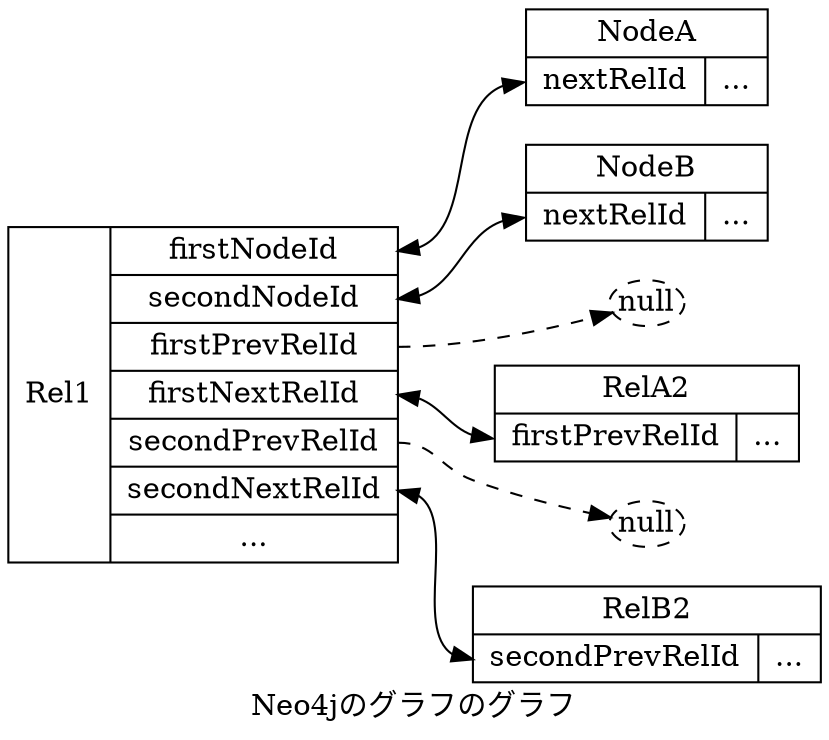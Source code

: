 digraph neo4j_graph_graph {
  graph [label = "Neo4jのグラフのグラフ", rankdir = LR]

  Rel1 [
    shape = record,
    label = "{Rel1| {<firstNode> firstNodeId|<secondNode> secondNodeId|<firstPrevRel> firstPrevRelId|<firstNextRel> firstNextRelId|<secondPrevRel> secondPrevRelId|<secondNextRel> secondNextRelId|...}}"
  ];

  NodeA [ shape = record,
    label = "NodeA|{<nextRel> nextRelId|...}"
  ];
  NodeB [
    shape = record,
    label = "NodeB|{<nextRel> nextRelId|...}"
  ];

  N1 [label = "null", style = dashed, fixedsize = true, width = 0.5, height = 0.3];
  N2 [label = "null", style = dashed, fixedsize = true, width = 0.5, height = 0.3];

  RelA2 [
    shape = record,
    label = "RelA2| {<firstPrevRel> firstPrevRelId|...}"
  ];
  RelB2 [
    shape = record,
    label = "RelB2| {<secondPrevRel> secondPrevRelId|...}"
  ];

  Rel1:firstNode -> NodeA:nextRel [dir = both];
  Rel1:secondNode -> NodeB:nextRel [dir = both];
  Rel1:firstPrevRel -> N1 [style = dashed];
  Rel1:firstNextRel -> RelA2:firstPrevRel [dir = both];
  Rel1:secondPrevRel -> N2 [style = dashed];
  Rel1:secondNextRel -> RelB2:secondPrevRel [dir = both];
}
